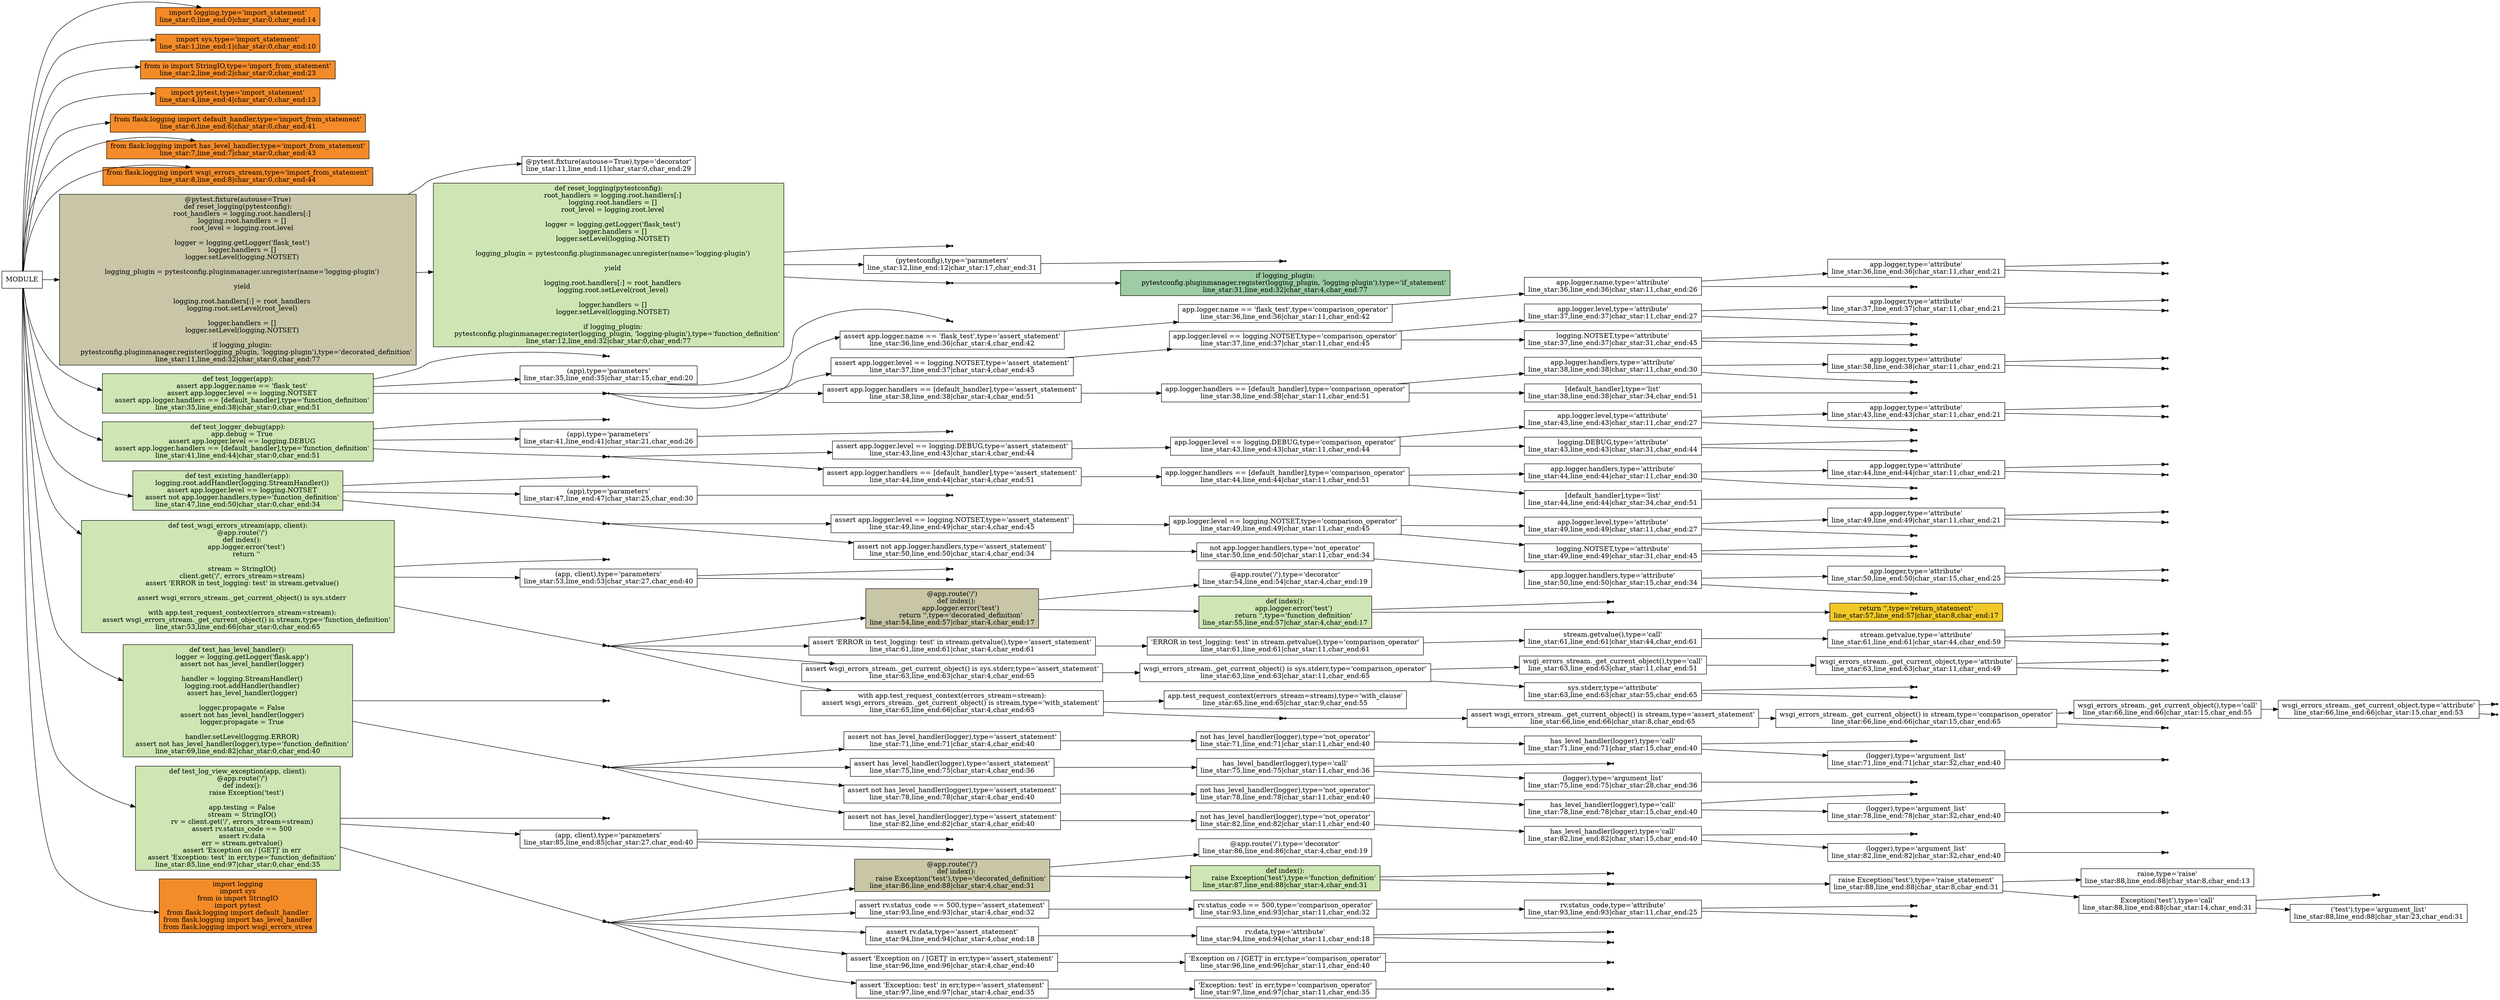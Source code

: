 digraph G{
rankdir="LR";
"MODULE"[shape="box",fillcolor="white",style=filled];
"import logging,type='import_statement'\nline_star:0,line_end:0|char_star:0,char_end:14"[shape="box",fillcolor="#f48b29",style=filled];
"MODULE"->"import logging,type='import_statement'\nline_star:0,line_end:0|char_star:0,char_end:14";
"import sys,type='import_statement'\nline_star:1,line_end:1|char_star:0,char_end:10"[shape="box",fillcolor="#f48b29",style=filled];
"MODULE"->"import sys,type='import_statement'\nline_star:1,line_end:1|char_star:0,char_end:10";
"from io import StringIO,type='import_from_statement'\nline_star:2,line_end:2|char_star:0,char_end:23"[shape="box",fillcolor="#f48b29",style=filled];
"MODULE"->"from io import StringIO,type='import_from_statement'\nline_star:2,line_end:2|char_star:0,char_end:23";
"import pytest,type='import_statement'\nline_star:4,line_end:4|char_star:0,char_end:13"[shape="box",fillcolor="#f48b29",style=filled];
"MODULE"->"import pytest,type='import_statement'\nline_star:4,line_end:4|char_star:0,char_end:13";
"from flask.logging import default_handler,type='import_from_statement'\nline_star:6,line_end:6|char_star:0,char_end:41"[shape="box",fillcolor="#f48b29",style=filled];
"MODULE"->"from flask.logging import default_handler,type='import_from_statement'\nline_star:6,line_end:6|char_star:0,char_end:41";
"from flask.logging import has_level_handler,type='import_from_statement'\nline_star:7,line_end:7|char_star:0,char_end:43"[shape="box",fillcolor="#f48b29",style=filled];
"MODULE"->"from flask.logging import has_level_handler,type='import_from_statement'\nline_star:7,line_end:7|char_star:0,char_end:43";
"from flask.logging import wsgi_errors_stream,type='import_from_statement'\nline_star:8,line_end:8|char_star:0,char_end:44"[shape="box",fillcolor="#f48b29",style=filled];
"MODULE"->"from flask.logging import wsgi_errors_stream,type='import_from_statement'\nline_star:8,line_end:8|char_star:0,char_end:44";
"@pytest.fixture(autouse=True)\ndef reset_logging(pytestconfig):\n    root_handlers = logging.root.handlers[:]\n    logging.root.handlers = []\n    root_level = logging.root.level\n\n    logger = logging.getLogger('flask_test')\n    logger.handlers = []\n    logger.setLevel(logging.NOTSET)\n\n    logging_plugin = pytestconfig.pluginmanager.unregister(name='logging-plugin')\n\n    yield\n\n    logging.root.handlers[:] = root_handlers\n    logging.root.setLevel(root_level)\n\n    logger.handlers = []\n    logger.setLevel(logging.NOTSET)\n\n    if logging_plugin:\n        pytestconfig.pluginmanager.register(logging_plugin, 'logging-plugin'),type='decorated_definition'\nline_star:11,line_end:32|char_star:0,char_end:77"[shape="box",fillcolor="#c8c6a7",style=filled];
"MODULE"->"@pytest.fixture(autouse=True)\ndef reset_logging(pytestconfig):\n    root_handlers = logging.root.handlers[:]\n    logging.root.handlers = []\n    root_level = logging.root.level\n\n    logger = logging.getLogger('flask_test')\n    logger.handlers = []\n    logger.setLevel(logging.NOTSET)\n\n    logging_plugin = pytestconfig.pluginmanager.unregister(name='logging-plugin')\n\n    yield\n\n    logging.root.handlers[:] = root_handlers\n    logging.root.setLevel(root_level)\n\n    logger.handlers = []\n    logger.setLevel(logging.NOTSET)\n\n    if logging_plugin:\n        pytestconfig.pluginmanager.register(logging_plugin, 'logging-plugin'),type='decorated_definition'\nline_star:11,line_end:32|char_star:0,char_end:77";
"@pytest.fixture(autouse=True),type='decorator'\nline_star:11,line_end:11|char_star:0,char_end:29"[shape="box",fillcolor="white",style=filled];
"@pytest.fixture(autouse=True)\ndef reset_logging(pytestconfig):\n    root_handlers = logging.root.handlers[:]\n    logging.root.handlers = []\n    root_level = logging.root.level\n\n    logger = logging.getLogger('flask_test')\n    logger.handlers = []\n    logger.setLevel(logging.NOTSET)\n\n    logging_plugin = pytestconfig.pluginmanager.unregister(name='logging-plugin')\n\n    yield\n\n    logging.root.handlers[:] = root_handlers\n    logging.root.setLevel(root_level)\n\n    logger.handlers = []\n    logger.setLevel(logging.NOTSET)\n\n    if logging_plugin:\n        pytestconfig.pluginmanager.register(logging_plugin, 'logging-plugin'),type='decorated_definition'\nline_star:11,line_end:32|char_star:0,char_end:77"->"@pytest.fixture(autouse=True),type='decorator'\nline_star:11,line_end:11|char_star:0,char_end:29";
"def reset_logging(pytestconfig):\n    root_handlers = logging.root.handlers[:]\n    logging.root.handlers = []\n    root_level = logging.root.level\n\n    logger = logging.getLogger('flask_test')\n    logger.handlers = []\n    logger.setLevel(logging.NOTSET)\n\n    logging_plugin = pytestconfig.pluginmanager.unregister(name='logging-plugin')\n\n    yield\n\n    logging.root.handlers[:] = root_handlers\n    logging.root.setLevel(root_level)\n\n    logger.handlers = []\n    logger.setLevel(logging.NOTSET)\n\n    if logging_plugin:\n        pytestconfig.pluginmanager.register(logging_plugin, 'logging-plugin'),type='function_definition'\nline_star:12,line_end:32|char_star:0,char_end:77"[shape="box",fillcolor="#cee6b4",style=filled];
"@pytest.fixture(autouse=True)\ndef reset_logging(pytestconfig):\n    root_handlers = logging.root.handlers[:]\n    logging.root.handlers = []\n    root_level = logging.root.level\n\n    logger = logging.getLogger('flask_test')\n    logger.handlers = []\n    logger.setLevel(logging.NOTSET)\n\n    logging_plugin = pytestconfig.pluginmanager.unregister(name='logging-plugin')\n\n    yield\n\n    logging.root.handlers[:] = root_handlers\n    logging.root.setLevel(root_level)\n\n    logger.handlers = []\n    logger.setLevel(logging.NOTSET)\n\n    if logging_plugin:\n        pytestconfig.pluginmanager.register(logging_plugin, 'logging-plugin'),type='decorated_definition'\nline_star:11,line_end:32|char_star:0,char_end:77"->"def reset_logging(pytestconfig):\n    root_handlers = logging.root.handlers[:]\n    logging.root.handlers = []\n    root_level = logging.root.level\n\n    logger = logging.getLogger('flask_test')\n    logger.handlers = []\n    logger.setLevel(logging.NOTSET)\n\n    logging_plugin = pytestconfig.pluginmanager.unregister(name='logging-plugin')\n\n    yield\n\n    logging.root.handlers[:] = root_handlers\n    logging.root.setLevel(root_level)\n\n    logger.handlers = []\n    logger.setLevel(logging.NOTSET)\n\n    if logging_plugin:\n        pytestconfig.pluginmanager.register(logging_plugin, 'logging-plugin'),type='function_definition'\nline_star:12,line_end:32|char_star:0,char_end:77";
"reset_logging,type='identifier'\nline_star:12,line_end:12|char_star:4,char_end:17"[shape="point",fillcolor="#121013",style=filled];
"def reset_logging(pytestconfig):\n    root_handlers = logging.root.handlers[:]\n    logging.root.handlers = []\n    root_level = logging.root.level\n\n    logger = logging.getLogger('flask_test')\n    logger.handlers = []\n    logger.setLevel(logging.NOTSET)\n\n    logging_plugin = pytestconfig.pluginmanager.unregister(name='logging-plugin')\n\n    yield\n\n    logging.root.handlers[:] = root_handlers\n    logging.root.setLevel(root_level)\n\n    logger.handlers = []\n    logger.setLevel(logging.NOTSET)\n\n    if logging_plugin:\n        pytestconfig.pluginmanager.register(logging_plugin, 'logging-plugin'),type='function_definition'\nline_star:12,line_end:32|char_star:0,char_end:77"->"reset_logging,type='identifier'\nline_star:12,line_end:12|char_star:4,char_end:17";
"(pytestconfig),type='parameters'\nline_star:12,line_end:12|char_star:17,char_end:31"[shape="box",fillcolor="white",style=filled];
"def reset_logging(pytestconfig):\n    root_handlers = logging.root.handlers[:]\n    logging.root.handlers = []\n    root_level = logging.root.level\n\n    logger = logging.getLogger('flask_test')\n    logger.handlers = []\n    logger.setLevel(logging.NOTSET)\n\n    logging_plugin = pytestconfig.pluginmanager.unregister(name='logging-plugin')\n\n    yield\n\n    logging.root.handlers[:] = root_handlers\n    logging.root.setLevel(root_level)\n\n    logger.handlers = []\n    logger.setLevel(logging.NOTSET)\n\n    if logging_plugin:\n        pytestconfig.pluginmanager.register(logging_plugin, 'logging-plugin'),type='function_definition'\nline_star:12,line_end:32|char_star:0,char_end:77"->"(pytestconfig),type='parameters'\nline_star:12,line_end:12|char_star:17,char_end:31";
"pytestconfig,type='identifier'\nline_star:12,line_end:12|char_star:18,char_end:30"[shape="point",fillcolor="#121013",style=filled];
"(pytestconfig),type='parameters'\nline_star:12,line_end:12|char_star:17,char_end:31"->"pytestconfig,type='identifier'\nline_star:12,line_end:12|char_star:18,char_end:30";
"type='INFORMATION BLOCK'\nline_star:13,line_end:32|char_star:4,char_end:77"[shape="point",fillcolor="#121013",style=filled];
"def reset_logging(pytestconfig):\n    root_handlers = logging.root.handlers[:]\n    logging.root.handlers = []\n    root_level = logging.root.level\n\n    logger = logging.getLogger('flask_test')\n    logger.handlers = []\n    logger.setLevel(logging.NOTSET)\n\n    logging_plugin = pytestconfig.pluginmanager.unregister(name='logging-plugin')\n\n    yield\n\n    logging.root.handlers[:] = root_handlers\n    logging.root.setLevel(root_level)\n\n    logger.handlers = []\n    logger.setLevel(logging.NOTSET)\n\n    if logging_plugin:\n        pytestconfig.pluginmanager.register(logging_plugin, 'logging-plugin'),type='function_definition'\nline_star:12,line_end:32|char_star:0,char_end:77"->"type='INFORMATION BLOCK'\nline_star:13,line_end:32|char_star:4,char_end:77";
"if logging_plugin:\n        pytestconfig.pluginmanager.register(logging_plugin, 'logging-plugin'),type='if_statement'\nline_star:31,line_end:32|char_star:4,char_end:77"[shape="box",fillcolor="#9ecca4",style=filled];
"type='INFORMATION BLOCK'\nline_star:13,line_end:32|char_star:4,char_end:77"->"if logging_plugin:\n        pytestconfig.pluginmanager.register(logging_plugin, 'logging-plugin'),type='if_statement'\nline_star:31,line_end:32|char_star:4,char_end:77";
"def test_logger(app):\n    assert app.logger.name == 'flask_test'\n    assert app.logger.level == logging.NOTSET\n    assert app.logger.handlers == [default_handler],type='function_definition'\nline_star:35,line_end:38|char_star:0,char_end:51"[shape="box",fillcolor="#cee6b4",style=filled];
"MODULE"->"def test_logger(app):\n    assert app.logger.name == 'flask_test'\n    assert app.logger.level == logging.NOTSET\n    assert app.logger.handlers == [default_handler],type='function_definition'\nline_star:35,line_end:38|char_star:0,char_end:51";
"test_logger,type='identifier'\nline_star:35,line_end:35|char_star:4,char_end:15"[shape="point",fillcolor="#121013",style=filled];
"def test_logger(app):\n    assert app.logger.name == 'flask_test'\n    assert app.logger.level == logging.NOTSET\n    assert app.logger.handlers == [default_handler],type='function_definition'\nline_star:35,line_end:38|char_star:0,char_end:51"->"test_logger,type='identifier'\nline_star:35,line_end:35|char_star:4,char_end:15";
"(app),type='parameters'\nline_star:35,line_end:35|char_star:15,char_end:20"[shape="box",fillcolor="white",style=filled];
"def test_logger(app):\n    assert app.logger.name == 'flask_test'\n    assert app.logger.level == logging.NOTSET\n    assert app.logger.handlers == [default_handler],type='function_definition'\nline_star:35,line_end:38|char_star:0,char_end:51"->"(app),type='parameters'\nline_star:35,line_end:35|char_star:15,char_end:20";
"app,type='identifier'\nline_star:35,line_end:35|char_star:16,char_end:19"[shape="point",fillcolor="#121013",style=filled];
"(app),type='parameters'\nline_star:35,line_end:35|char_star:15,char_end:20"->"app,type='identifier'\nline_star:35,line_end:35|char_star:16,char_end:19";
"type='INFORMATION BLOCK'\nline_star:36,line_end:38|char_star:4,char_end:51"[shape="point",fillcolor="#121013",style=filled];
"def test_logger(app):\n    assert app.logger.name == 'flask_test'\n    assert app.logger.level == logging.NOTSET\n    assert app.logger.handlers == [default_handler],type='function_definition'\nline_star:35,line_end:38|char_star:0,char_end:51"->"type='INFORMATION BLOCK'\nline_star:36,line_end:38|char_star:4,char_end:51";
"assert app.logger.name == 'flask_test',type='assert_statement'\nline_star:36,line_end:36|char_star:4,char_end:42"[shape="box",fillcolor="white",style=filled];
"type='INFORMATION BLOCK'\nline_star:36,line_end:38|char_star:4,char_end:51"->"assert app.logger.name == 'flask_test',type='assert_statement'\nline_star:36,line_end:36|char_star:4,char_end:42";
"app.logger.name == 'flask_test',type='comparison_operator'\nline_star:36,line_end:36|char_star:11,char_end:42"[shape="box",fillcolor="white",style=filled];
"assert app.logger.name == 'flask_test',type='assert_statement'\nline_star:36,line_end:36|char_star:4,char_end:42"->"app.logger.name == 'flask_test',type='comparison_operator'\nline_star:36,line_end:36|char_star:11,char_end:42";
"app.logger.name,type='attribute'\nline_star:36,line_end:36|char_star:11,char_end:26"[shape="box",fillcolor="white",style=filled];
"app.logger.name == 'flask_test',type='comparison_operator'\nline_star:36,line_end:36|char_star:11,char_end:42"->"app.logger.name,type='attribute'\nline_star:36,line_end:36|char_star:11,char_end:26";
"app.logger,type='attribute'\nline_star:36,line_end:36|char_star:11,char_end:21"[shape="box",fillcolor="white",style=filled];
"app.logger.name,type='attribute'\nline_star:36,line_end:36|char_star:11,char_end:26"->"app.logger,type='attribute'\nline_star:36,line_end:36|char_star:11,char_end:21";
"app,type='identifier'\nline_star:36,line_end:36|char_star:11,char_end:14"[shape="point",fillcolor="#121013",style=filled];
"app.logger,type='attribute'\nline_star:36,line_end:36|char_star:11,char_end:21"->"app,type='identifier'\nline_star:36,line_end:36|char_star:11,char_end:14";
"logger,type='identifier'\nline_star:36,line_end:36|char_star:15,char_end:21"[shape="point",fillcolor="#121013",style=filled];
"app.logger,type='attribute'\nline_star:36,line_end:36|char_star:11,char_end:21"->"logger,type='identifier'\nline_star:36,line_end:36|char_star:15,char_end:21";
"name,type='identifier'\nline_star:36,line_end:36|char_star:22,char_end:26"[shape="point",fillcolor="#121013",style=filled];
"app.logger.name,type='attribute'\nline_star:36,line_end:36|char_star:11,char_end:26"->"name,type='identifier'\nline_star:36,line_end:36|char_star:22,char_end:26";
"assert app.logger.level == logging.NOTSET,type='assert_statement'\nline_star:37,line_end:37|char_star:4,char_end:45"[shape="box",fillcolor="white",style=filled];
"type='INFORMATION BLOCK'\nline_star:36,line_end:38|char_star:4,char_end:51"->"assert app.logger.level == logging.NOTSET,type='assert_statement'\nline_star:37,line_end:37|char_star:4,char_end:45";
"app.logger.level == logging.NOTSET,type='comparison_operator'\nline_star:37,line_end:37|char_star:11,char_end:45"[shape="box",fillcolor="white",style=filled];
"assert app.logger.level == logging.NOTSET,type='assert_statement'\nline_star:37,line_end:37|char_star:4,char_end:45"->"app.logger.level == logging.NOTSET,type='comparison_operator'\nline_star:37,line_end:37|char_star:11,char_end:45";
"app.logger.level,type='attribute'\nline_star:37,line_end:37|char_star:11,char_end:27"[shape="box",fillcolor="white",style=filled];
"app.logger.level == logging.NOTSET,type='comparison_operator'\nline_star:37,line_end:37|char_star:11,char_end:45"->"app.logger.level,type='attribute'\nline_star:37,line_end:37|char_star:11,char_end:27";
"app.logger,type='attribute'\nline_star:37,line_end:37|char_star:11,char_end:21"[shape="box",fillcolor="white",style=filled];
"app.logger.level,type='attribute'\nline_star:37,line_end:37|char_star:11,char_end:27"->"app.logger,type='attribute'\nline_star:37,line_end:37|char_star:11,char_end:21";
"app,type='identifier'\nline_star:37,line_end:37|char_star:11,char_end:14"[shape="point",fillcolor="#121013",style=filled];
"app.logger,type='attribute'\nline_star:37,line_end:37|char_star:11,char_end:21"->"app,type='identifier'\nline_star:37,line_end:37|char_star:11,char_end:14";
"logger,type='identifier'\nline_star:37,line_end:37|char_star:15,char_end:21"[shape="point",fillcolor="#121013",style=filled];
"app.logger,type='attribute'\nline_star:37,line_end:37|char_star:11,char_end:21"->"logger,type='identifier'\nline_star:37,line_end:37|char_star:15,char_end:21";
"level,type='identifier'\nline_star:37,line_end:37|char_star:22,char_end:27"[shape="point",fillcolor="#121013",style=filled];
"app.logger.level,type='attribute'\nline_star:37,line_end:37|char_star:11,char_end:27"->"level,type='identifier'\nline_star:37,line_end:37|char_star:22,char_end:27";
"logging.NOTSET,type='attribute'\nline_star:37,line_end:37|char_star:31,char_end:45"[shape="box",fillcolor="white",style=filled];
"app.logger.level == logging.NOTSET,type='comparison_operator'\nline_star:37,line_end:37|char_star:11,char_end:45"->"logging.NOTSET,type='attribute'\nline_star:37,line_end:37|char_star:31,char_end:45";
"logging,type='identifier'\nline_star:37,line_end:37|char_star:31,char_end:38"[shape="point",fillcolor="#121013",style=filled];
"logging.NOTSET,type='attribute'\nline_star:37,line_end:37|char_star:31,char_end:45"->"logging,type='identifier'\nline_star:37,line_end:37|char_star:31,char_end:38";
"NOTSET,type='identifier'\nline_star:37,line_end:37|char_star:39,char_end:45"[shape="point",fillcolor="#121013",style=filled];
"logging.NOTSET,type='attribute'\nline_star:37,line_end:37|char_star:31,char_end:45"->"NOTSET,type='identifier'\nline_star:37,line_end:37|char_star:39,char_end:45";
"assert app.logger.handlers == [default_handler],type='assert_statement'\nline_star:38,line_end:38|char_star:4,char_end:51"[shape="box",fillcolor="white",style=filled];
"type='INFORMATION BLOCK'\nline_star:36,line_end:38|char_star:4,char_end:51"->"assert app.logger.handlers == [default_handler],type='assert_statement'\nline_star:38,line_end:38|char_star:4,char_end:51";
"app.logger.handlers == [default_handler],type='comparison_operator'\nline_star:38,line_end:38|char_star:11,char_end:51"[shape="box",fillcolor="white",style=filled];
"assert app.logger.handlers == [default_handler],type='assert_statement'\nline_star:38,line_end:38|char_star:4,char_end:51"->"app.logger.handlers == [default_handler],type='comparison_operator'\nline_star:38,line_end:38|char_star:11,char_end:51";
"app.logger.handlers,type='attribute'\nline_star:38,line_end:38|char_star:11,char_end:30"[shape="box",fillcolor="white",style=filled];
"app.logger.handlers == [default_handler],type='comparison_operator'\nline_star:38,line_end:38|char_star:11,char_end:51"->"app.logger.handlers,type='attribute'\nline_star:38,line_end:38|char_star:11,char_end:30";
"app.logger,type='attribute'\nline_star:38,line_end:38|char_star:11,char_end:21"[shape="box",fillcolor="white",style=filled];
"app.logger.handlers,type='attribute'\nline_star:38,line_end:38|char_star:11,char_end:30"->"app.logger,type='attribute'\nline_star:38,line_end:38|char_star:11,char_end:21";
"app,type='identifier'\nline_star:38,line_end:38|char_star:11,char_end:14"[shape="point",fillcolor="#121013",style=filled];
"app.logger,type='attribute'\nline_star:38,line_end:38|char_star:11,char_end:21"->"app,type='identifier'\nline_star:38,line_end:38|char_star:11,char_end:14";
"logger,type='identifier'\nline_star:38,line_end:38|char_star:15,char_end:21"[shape="point",fillcolor="#121013",style=filled];
"app.logger,type='attribute'\nline_star:38,line_end:38|char_star:11,char_end:21"->"logger,type='identifier'\nline_star:38,line_end:38|char_star:15,char_end:21";
"handlers,type='identifier'\nline_star:38,line_end:38|char_star:22,char_end:30"[shape="point",fillcolor="#121013",style=filled];
"app.logger.handlers,type='attribute'\nline_star:38,line_end:38|char_star:11,char_end:30"->"handlers,type='identifier'\nline_star:38,line_end:38|char_star:22,char_end:30";
"[default_handler],type='list'\nline_star:38,line_end:38|char_star:34,char_end:51"[shape="box",fillcolor="white",style=filled];
"app.logger.handlers == [default_handler],type='comparison_operator'\nline_star:38,line_end:38|char_star:11,char_end:51"->"[default_handler],type='list'\nline_star:38,line_end:38|char_star:34,char_end:51";
"default_handler,type='identifier'\nline_star:38,line_end:38|char_star:35,char_end:50"[shape="point",fillcolor="#121013",style=filled];
"[default_handler],type='list'\nline_star:38,line_end:38|char_star:34,char_end:51"->"default_handler,type='identifier'\nline_star:38,line_end:38|char_star:35,char_end:50";
"def test_logger_debug(app):\n    app.debug = True\n    assert app.logger.level == logging.DEBUG\n    assert app.logger.handlers == [default_handler],type='function_definition'\nline_star:41,line_end:44|char_star:0,char_end:51"[shape="box",fillcolor="#cee6b4",style=filled];
"MODULE"->"def test_logger_debug(app):\n    app.debug = True\n    assert app.logger.level == logging.DEBUG\n    assert app.logger.handlers == [default_handler],type='function_definition'\nline_star:41,line_end:44|char_star:0,char_end:51";
"test_logger_debug,type='identifier'\nline_star:41,line_end:41|char_star:4,char_end:21"[shape="point",fillcolor="#121013",style=filled];
"def test_logger_debug(app):\n    app.debug = True\n    assert app.logger.level == logging.DEBUG\n    assert app.logger.handlers == [default_handler],type='function_definition'\nline_star:41,line_end:44|char_star:0,char_end:51"->"test_logger_debug,type='identifier'\nline_star:41,line_end:41|char_star:4,char_end:21";
"(app),type='parameters'\nline_star:41,line_end:41|char_star:21,char_end:26"[shape="box",fillcolor="white",style=filled];
"def test_logger_debug(app):\n    app.debug = True\n    assert app.logger.level == logging.DEBUG\n    assert app.logger.handlers == [default_handler],type='function_definition'\nline_star:41,line_end:44|char_star:0,char_end:51"->"(app),type='parameters'\nline_star:41,line_end:41|char_star:21,char_end:26";
"app,type='identifier'\nline_star:41,line_end:41|char_star:22,char_end:25"[shape="point",fillcolor="#121013",style=filled];
"(app),type='parameters'\nline_star:41,line_end:41|char_star:21,char_end:26"->"app,type='identifier'\nline_star:41,line_end:41|char_star:22,char_end:25";
"type='INFORMATION BLOCK'\nline_star:42,line_end:44|char_star:4,char_end:51"[shape="point",fillcolor="#121013",style=filled];
"def test_logger_debug(app):\n    app.debug = True\n    assert app.logger.level == logging.DEBUG\n    assert app.logger.handlers == [default_handler],type='function_definition'\nline_star:41,line_end:44|char_star:0,char_end:51"->"type='INFORMATION BLOCK'\nline_star:42,line_end:44|char_star:4,char_end:51";
"assert app.logger.level == logging.DEBUG,type='assert_statement'\nline_star:43,line_end:43|char_star:4,char_end:44"[shape="box",fillcolor="white",style=filled];
"type='INFORMATION BLOCK'\nline_star:42,line_end:44|char_star:4,char_end:51"->"assert app.logger.level == logging.DEBUG,type='assert_statement'\nline_star:43,line_end:43|char_star:4,char_end:44";
"app.logger.level == logging.DEBUG,type='comparison_operator'\nline_star:43,line_end:43|char_star:11,char_end:44"[shape="box",fillcolor="white",style=filled];
"assert app.logger.level == logging.DEBUG,type='assert_statement'\nline_star:43,line_end:43|char_star:4,char_end:44"->"app.logger.level == logging.DEBUG,type='comparison_operator'\nline_star:43,line_end:43|char_star:11,char_end:44";
"app.logger.level,type='attribute'\nline_star:43,line_end:43|char_star:11,char_end:27"[shape="box",fillcolor="white",style=filled];
"app.logger.level == logging.DEBUG,type='comparison_operator'\nline_star:43,line_end:43|char_star:11,char_end:44"->"app.logger.level,type='attribute'\nline_star:43,line_end:43|char_star:11,char_end:27";
"app.logger,type='attribute'\nline_star:43,line_end:43|char_star:11,char_end:21"[shape="box",fillcolor="white",style=filled];
"app.logger.level,type='attribute'\nline_star:43,line_end:43|char_star:11,char_end:27"->"app.logger,type='attribute'\nline_star:43,line_end:43|char_star:11,char_end:21";
"app,type='identifier'\nline_star:43,line_end:43|char_star:11,char_end:14"[shape="point",fillcolor="#121013",style=filled];
"app.logger,type='attribute'\nline_star:43,line_end:43|char_star:11,char_end:21"->"app,type='identifier'\nline_star:43,line_end:43|char_star:11,char_end:14";
"logger,type='identifier'\nline_star:43,line_end:43|char_star:15,char_end:21"[shape="point",fillcolor="#121013",style=filled];
"app.logger,type='attribute'\nline_star:43,line_end:43|char_star:11,char_end:21"->"logger,type='identifier'\nline_star:43,line_end:43|char_star:15,char_end:21";
"level,type='identifier'\nline_star:43,line_end:43|char_star:22,char_end:27"[shape="point",fillcolor="#121013",style=filled];
"app.logger.level,type='attribute'\nline_star:43,line_end:43|char_star:11,char_end:27"->"level,type='identifier'\nline_star:43,line_end:43|char_star:22,char_end:27";
"logging.DEBUG,type='attribute'\nline_star:43,line_end:43|char_star:31,char_end:44"[shape="box",fillcolor="white",style=filled];
"app.logger.level == logging.DEBUG,type='comparison_operator'\nline_star:43,line_end:43|char_star:11,char_end:44"->"logging.DEBUG,type='attribute'\nline_star:43,line_end:43|char_star:31,char_end:44";
"logging,type='identifier'\nline_star:43,line_end:43|char_star:31,char_end:38"[shape="point",fillcolor="#121013",style=filled];
"logging.DEBUG,type='attribute'\nline_star:43,line_end:43|char_star:31,char_end:44"->"logging,type='identifier'\nline_star:43,line_end:43|char_star:31,char_end:38";
"DEBUG,type='identifier'\nline_star:43,line_end:43|char_star:39,char_end:44"[shape="point",fillcolor="#121013",style=filled];
"logging.DEBUG,type='attribute'\nline_star:43,line_end:43|char_star:31,char_end:44"->"DEBUG,type='identifier'\nline_star:43,line_end:43|char_star:39,char_end:44";
"assert app.logger.handlers == [default_handler],type='assert_statement'\nline_star:44,line_end:44|char_star:4,char_end:51"[shape="box",fillcolor="white",style=filled];
"type='INFORMATION BLOCK'\nline_star:42,line_end:44|char_star:4,char_end:51"->"assert app.logger.handlers == [default_handler],type='assert_statement'\nline_star:44,line_end:44|char_star:4,char_end:51";
"app.logger.handlers == [default_handler],type='comparison_operator'\nline_star:44,line_end:44|char_star:11,char_end:51"[shape="box",fillcolor="white",style=filled];
"assert app.logger.handlers == [default_handler],type='assert_statement'\nline_star:44,line_end:44|char_star:4,char_end:51"->"app.logger.handlers == [default_handler],type='comparison_operator'\nline_star:44,line_end:44|char_star:11,char_end:51";
"app.logger.handlers,type='attribute'\nline_star:44,line_end:44|char_star:11,char_end:30"[shape="box",fillcolor="white",style=filled];
"app.logger.handlers == [default_handler],type='comparison_operator'\nline_star:44,line_end:44|char_star:11,char_end:51"->"app.logger.handlers,type='attribute'\nline_star:44,line_end:44|char_star:11,char_end:30";
"app.logger,type='attribute'\nline_star:44,line_end:44|char_star:11,char_end:21"[shape="box",fillcolor="white",style=filled];
"app.logger.handlers,type='attribute'\nline_star:44,line_end:44|char_star:11,char_end:30"->"app.logger,type='attribute'\nline_star:44,line_end:44|char_star:11,char_end:21";
"app,type='identifier'\nline_star:44,line_end:44|char_star:11,char_end:14"[shape="point",fillcolor="#121013",style=filled];
"app.logger,type='attribute'\nline_star:44,line_end:44|char_star:11,char_end:21"->"app,type='identifier'\nline_star:44,line_end:44|char_star:11,char_end:14";
"logger,type='identifier'\nline_star:44,line_end:44|char_star:15,char_end:21"[shape="point",fillcolor="#121013",style=filled];
"app.logger,type='attribute'\nline_star:44,line_end:44|char_star:11,char_end:21"->"logger,type='identifier'\nline_star:44,line_end:44|char_star:15,char_end:21";
"handlers,type='identifier'\nline_star:44,line_end:44|char_star:22,char_end:30"[shape="point",fillcolor="#121013",style=filled];
"app.logger.handlers,type='attribute'\nline_star:44,line_end:44|char_star:11,char_end:30"->"handlers,type='identifier'\nline_star:44,line_end:44|char_star:22,char_end:30";
"[default_handler],type='list'\nline_star:44,line_end:44|char_star:34,char_end:51"[shape="box",fillcolor="white",style=filled];
"app.logger.handlers == [default_handler],type='comparison_operator'\nline_star:44,line_end:44|char_star:11,char_end:51"->"[default_handler],type='list'\nline_star:44,line_end:44|char_star:34,char_end:51";
"default_handler,type='identifier'\nline_star:44,line_end:44|char_star:35,char_end:50"[shape="point",fillcolor="#121013",style=filled];
"[default_handler],type='list'\nline_star:44,line_end:44|char_star:34,char_end:51"->"default_handler,type='identifier'\nline_star:44,line_end:44|char_star:35,char_end:50";
"def test_existing_handler(app):\n    logging.root.addHandler(logging.StreamHandler())\n    assert app.logger.level == logging.NOTSET\n    assert not app.logger.handlers,type='function_definition'\nline_star:47,line_end:50|char_star:0,char_end:34"[shape="box",fillcolor="#cee6b4",style=filled];
"MODULE"->"def test_existing_handler(app):\n    logging.root.addHandler(logging.StreamHandler())\n    assert app.logger.level == logging.NOTSET\n    assert not app.logger.handlers,type='function_definition'\nline_star:47,line_end:50|char_star:0,char_end:34";
"test_existing_handler,type='identifier'\nline_star:47,line_end:47|char_star:4,char_end:25"[shape="point",fillcolor="#121013",style=filled];
"def test_existing_handler(app):\n    logging.root.addHandler(logging.StreamHandler())\n    assert app.logger.level == logging.NOTSET\n    assert not app.logger.handlers,type='function_definition'\nline_star:47,line_end:50|char_star:0,char_end:34"->"test_existing_handler,type='identifier'\nline_star:47,line_end:47|char_star:4,char_end:25";
"(app),type='parameters'\nline_star:47,line_end:47|char_star:25,char_end:30"[shape="box",fillcolor="white",style=filled];
"def test_existing_handler(app):\n    logging.root.addHandler(logging.StreamHandler())\n    assert app.logger.level == logging.NOTSET\n    assert not app.logger.handlers,type='function_definition'\nline_star:47,line_end:50|char_star:0,char_end:34"->"(app),type='parameters'\nline_star:47,line_end:47|char_star:25,char_end:30";
"app,type='identifier'\nline_star:47,line_end:47|char_star:26,char_end:29"[shape="point",fillcolor="#121013",style=filled];
"(app),type='parameters'\nline_star:47,line_end:47|char_star:25,char_end:30"->"app,type='identifier'\nline_star:47,line_end:47|char_star:26,char_end:29";
"type='INFORMATION BLOCK'\nline_star:48,line_end:50|char_star:4,char_end:34"[shape="point",fillcolor="#121013",style=filled];
"def test_existing_handler(app):\n    logging.root.addHandler(logging.StreamHandler())\n    assert app.logger.level == logging.NOTSET\n    assert not app.logger.handlers,type='function_definition'\nline_star:47,line_end:50|char_star:0,char_end:34"->"type='INFORMATION BLOCK'\nline_star:48,line_end:50|char_star:4,char_end:34";
"assert app.logger.level == logging.NOTSET,type='assert_statement'\nline_star:49,line_end:49|char_star:4,char_end:45"[shape="box",fillcolor="white",style=filled];
"type='INFORMATION BLOCK'\nline_star:48,line_end:50|char_star:4,char_end:34"->"assert app.logger.level == logging.NOTSET,type='assert_statement'\nline_star:49,line_end:49|char_star:4,char_end:45";
"app.logger.level == logging.NOTSET,type='comparison_operator'\nline_star:49,line_end:49|char_star:11,char_end:45"[shape="box",fillcolor="white",style=filled];
"assert app.logger.level == logging.NOTSET,type='assert_statement'\nline_star:49,line_end:49|char_star:4,char_end:45"->"app.logger.level == logging.NOTSET,type='comparison_operator'\nline_star:49,line_end:49|char_star:11,char_end:45";
"app.logger.level,type='attribute'\nline_star:49,line_end:49|char_star:11,char_end:27"[shape="box",fillcolor="white",style=filled];
"app.logger.level == logging.NOTSET,type='comparison_operator'\nline_star:49,line_end:49|char_star:11,char_end:45"->"app.logger.level,type='attribute'\nline_star:49,line_end:49|char_star:11,char_end:27";
"app.logger,type='attribute'\nline_star:49,line_end:49|char_star:11,char_end:21"[shape="box",fillcolor="white",style=filled];
"app.logger.level,type='attribute'\nline_star:49,line_end:49|char_star:11,char_end:27"->"app.logger,type='attribute'\nline_star:49,line_end:49|char_star:11,char_end:21";
"app,type='identifier'\nline_star:49,line_end:49|char_star:11,char_end:14"[shape="point",fillcolor="#121013",style=filled];
"app.logger,type='attribute'\nline_star:49,line_end:49|char_star:11,char_end:21"->"app,type='identifier'\nline_star:49,line_end:49|char_star:11,char_end:14";
"logger,type='identifier'\nline_star:49,line_end:49|char_star:15,char_end:21"[shape="point",fillcolor="#121013",style=filled];
"app.logger,type='attribute'\nline_star:49,line_end:49|char_star:11,char_end:21"->"logger,type='identifier'\nline_star:49,line_end:49|char_star:15,char_end:21";
"level,type='identifier'\nline_star:49,line_end:49|char_star:22,char_end:27"[shape="point",fillcolor="#121013",style=filled];
"app.logger.level,type='attribute'\nline_star:49,line_end:49|char_star:11,char_end:27"->"level,type='identifier'\nline_star:49,line_end:49|char_star:22,char_end:27";
"logging.NOTSET,type='attribute'\nline_star:49,line_end:49|char_star:31,char_end:45"[shape="box",fillcolor="white",style=filled];
"app.logger.level == logging.NOTSET,type='comparison_operator'\nline_star:49,line_end:49|char_star:11,char_end:45"->"logging.NOTSET,type='attribute'\nline_star:49,line_end:49|char_star:31,char_end:45";
"logging,type='identifier'\nline_star:49,line_end:49|char_star:31,char_end:38"[shape="point",fillcolor="#121013",style=filled];
"logging.NOTSET,type='attribute'\nline_star:49,line_end:49|char_star:31,char_end:45"->"logging,type='identifier'\nline_star:49,line_end:49|char_star:31,char_end:38";
"NOTSET,type='identifier'\nline_star:49,line_end:49|char_star:39,char_end:45"[shape="point",fillcolor="#121013",style=filled];
"logging.NOTSET,type='attribute'\nline_star:49,line_end:49|char_star:31,char_end:45"->"NOTSET,type='identifier'\nline_star:49,line_end:49|char_star:39,char_end:45";
"assert not app.logger.handlers,type='assert_statement'\nline_star:50,line_end:50|char_star:4,char_end:34"[shape="box",fillcolor="white",style=filled];
"type='INFORMATION BLOCK'\nline_star:48,line_end:50|char_star:4,char_end:34"->"assert not app.logger.handlers,type='assert_statement'\nline_star:50,line_end:50|char_star:4,char_end:34";
"not app.logger.handlers,type='not_operator'\nline_star:50,line_end:50|char_star:11,char_end:34"[shape="box",fillcolor="white",style=filled];
"assert not app.logger.handlers,type='assert_statement'\nline_star:50,line_end:50|char_star:4,char_end:34"->"not app.logger.handlers,type='not_operator'\nline_star:50,line_end:50|char_star:11,char_end:34";
"app.logger.handlers,type='attribute'\nline_star:50,line_end:50|char_star:15,char_end:34"[shape="box",fillcolor="white",style=filled];
"not app.logger.handlers,type='not_operator'\nline_star:50,line_end:50|char_star:11,char_end:34"->"app.logger.handlers,type='attribute'\nline_star:50,line_end:50|char_star:15,char_end:34";
"app.logger,type='attribute'\nline_star:50,line_end:50|char_star:15,char_end:25"[shape="box",fillcolor="white",style=filled];
"app.logger.handlers,type='attribute'\nline_star:50,line_end:50|char_star:15,char_end:34"->"app.logger,type='attribute'\nline_star:50,line_end:50|char_star:15,char_end:25";
"app,type='identifier'\nline_star:50,line_end:50|char_star:15,char_end:18"[shape="point",fillcolor="#121013",style=filled];
"app.logger,type='attribute'\nline_star:50,line_end:50|char_star:15,char_end:25"->"app,type='identifier'\nline_star:50,line_end:50|char_star:15,char_end:18";
"logger,type='identifier'\nline_star:50,line_end:50|char_star:19,char_end:25"[shape="point",fillcolor="#121013",style=filled];
"app.logger,type='attribute'\nline_star:50,line_end:50|char_star:15,char_end:25"->"logger,type='identifier'\nline_star:50,line_end:50|char_star:19,char_end:25";
"handlers,type='identifier'\nline_star:50,line_end:50|char_star:26,char_end:34"[shape="point",fillcolor="#121013",style=filled];
"app.logger.handlers,type='attribute'\nline_star:50,line_end:50|char_star:15,char_end:34"->"handlers,type='identifier'\nline_star:50,line_end:50|char_star:26,char_end:34";
"def test_wsgi_errors_stream(app, client):\n    @app.route('/')\n    def index():\n        app.logger.error('test')\n        return ''\n\n    stream = StringIO()\n    client.get('/', errors_stream=stream)\n    assert 'ERROR in test_logging: test' in stream.getvalue()\n\n    assert wsgi_errors_stream._get_current_object() is sys.stderr\n\n    with app.test_request_context(errors_stream=stream):\n        assert wsgi_errors_stream._get_current_object() is stream,type='function_definition'\nline_star:53,line_end:66|char_star:0,char_end:65"[shape="box",fillcolor="#cee6b4",style=filled];
"MODULE"->"def test_wsgi_errors_stream(app, client):\n    @app.route('/')\n    def index():\n        app.logger.error('test')\n        return ''\n\n    stream = StringIO()\n    client.get('/', errors_stream=stream)\n    assert 'ERROR in test_logging: test' in stream.getvalue()\n\n    assert wsgi_errors_stream._get_current_object() is sys.stderr\n\n    with app.test_request_context(errors_stream=stream):\n        assert wsgi_errors_stream._get_current_object() is stream,type='function_definition'\nline_star:53,line_end:66|char_star:0,char_end:65";
"test_wsgi_errors_stream,type='identifier'\nline_star:53,line_end:53|char_star:4,char_end:27"[shape="point",fillcolor="#121013",style=filled];
"def test_wsgi_errors_stream(app, client):\n    @app.route('/')\n    def index():\n        app.logger.error('test')\n        return ''\n\n    stream = StringIO()\n    client.get('/', errors_stream=stream)\n    assert 'ERROR in test_logging: test' in stream.getvalue()\n\n    assert wsgi_errors_stream._get_current_object() is sys.stderr\n\n    with app.test_request_context(errors_stream=stream):\n        assert wsgi_errors_stream._get_current_object() is stream,type='function_definition'\nline_star:53,line_end:66|char_star:0,char_end:65"->"test_wsgi_errors_stream,type='identifier'\nline_star:53,line_end:53|char_star:4,char_end:27";
"(app, client),type='parameters'\nline_star:53,line_end:53|char_star:27,char_end:40"[shape="box",fillcolor="white",style=filled];
"def test_wsgi_errors_stream(app, client):\n    @app.route('/')\n    def index():\n        app.logger.error('test')\n        return ''\n\n    stream = StringIO()\n    client.get('/', errors_stream=stream)\n    assert 'ERROR in test_logging: test' in stream.getvalue()\n\n    assert wsgi_errors_stream._get_current_object() is sys.stderr\n\n    with app.test_request_context(errors_stream=stream):\n        assert wsgi_errors_stream._get_current_object() is stream,type='function_definition'\nline_star:53,line_end:66|char_star:0,char_end:65"->"(app, client),type='parameters'\nline_star:53,line_end:53|char_star:27,char_end:40";
"app,type='identifier'\nline_star:53,line_end:53|char_star:28,char_end:31"[shape="point",fillcolor="#121013",style=filled];
"(app, client),type='parameters'\nline_star:53,line_end:53|char_star:27,char_end:40"->"app,type='identifier'\nline_star:53,line_end:53|char_star:28,char_end:31";
"client,type='identifier'\nline_star:53,line_end:53|char_star:33,char_end:39"[shape="point",fillcolor="#121013",style=filled];
"(app, client),type='parameters'\nline_star:53,line_end:53|char_star:27,char_end:40"->"client,type='identifier'\nline_star:53,line_end:53|char_star:33,char_end:39";
"type='INFORMATION BLOCK'\nline_star:54,line_end:66|char_star:4,char_end:65"[shape="point",fillcolor="#121013",style=filled];
"def test_wsgi_errors_stream(app, client):\n    @app.route('/')\n    def index():\n        app.logger.error('test')\n        return ''\n\n    stream = StringIO()\n    client.get('/', errors_stream=stream)\n    assert 'ERROR in test_logging: test' in stream.getvalue()\n\n    assert wsgi_errors_stream._get_current_object() is sys.stderr\n\n    with app.test_request_context(errors_stream=stream):\n        assert wsgi_errors_stream._get_current_object() is stream,type='function_definition'\nline_star:53,line_end:66|char_star:0,char_end:65"->"type='INFORMATION BLOCK'\nline_star:54,line_end:66|char_star:4,char_end:65";
"@app.route('/')\n    def index():\n        app.logger.error('test')\n        return '',type='decorated_definition'\nline_star:54,line_end:57|char_star:4,char_end:17"[shape="box",fillcolor="#c8c6a7",style=filled];
"type='INFORMATION BLOCK'\nline_star:54,line_end:66|char_star:4,char_end:65"->"@app.route('/')\n    def index():\n        app.logger.error('test')\n        return '',type='decorated_definition'\nline_star:54,line_end:57|char_star:4,char_end:17";
"@app.route('/'),type='decorator'\nline_star:54,line_end:54|char_star:4,char_end:19"[shape="box",fillcolor="white",style=filled];
"@app.route('/')\n    def index():\n        app.logger.error('test')\n        return '',type='decorated_definition'\nline_star:54,line_end:57|char_star:4,char_end:17"->"@app.route('/'),type='decorator'\nline_star:54,line_end:54|char_star:4,char_end:19";
"def index():\n        app.logger.error('test')\n        return '',type='function_definition'\nline_star:55,line_end:57|char_star:4,char_end:17"[shape="box",fillcolor="#cee6b4",style=filled];
"@app.route('/')\n    def index():\n        app.logger.error('test')\n        return '',type='decorated_definition'\nline_star:54,line_end:57|char_star:4,char_end:17"->"def index():\n        app.logger.error('test')\n        return '',type='function_definition'\nline_star:55,line_end:57|char_star:4,char_end:17";
"index,type='identifier'\nline_star:55,line_end:55|char_star:8,char_end:13"[shape="point",fillcolor="#121013",style=filled];
"def index():\n        app.logger.error('test')\n        return '',type='function_definition'\nline_star:55,line_end:57|char_star:4,char_end:17"->"index,type='identifier'\nline_star:55,line_end:55|char_star:8,char_end:13";
"type='INFORMATION BLOCK'\nline_star:56,line_end:57|char_star:8,char_end:17"[shape="point",fillcolor="#121013",style=filled];
"def index():\n        app.logger.error('test')\n        return '',type='function_definition'\nline_star:55,line_end:57|char_star:4,char_end:17"->"type='INFORMATION BLOCK'\nline_star:56,line_end:57|char_star:8,char_end:17";
"return '',type='return_statement'\nline_star:57,line_end:57|char_star:8,char_end:17"[shape="box",fillcolor="#f0c929",style=filled];
"type='INFORMATION BLOCK'\nline_star:56,line_end:57|char_star:8,char_end:17"->"return '',type='return_statement'\nline_star:57,line_end:57|char_star:8,char_end:17";
"assert 'ERROR in test_logging: test' in stream.getvalue(),type='assert_statement'\nline_star:61,line_end:61|char_star:4,char_end:61"[shape="box",fillcolor="white",style=filled];
"type='INFORMATION BLOCK'\nline_star:54,line_end:66|char_star:4,char_end:65"->"assert 'ERROR in test_logging: test' in stream.getvalue(),type='assert_statement'\nline_star:61,line_end:61|char_star:4,char_end:61";
"'ERROR in test_logging: test' in stream.getvalue(),type='comparison_operator'\nline_star:61,line_end:61|char_star:11,char_end:61"[shape="box",fillcolor="white",style=filled];
"assert 'ERROR in test_logging: test' in stream.getvalue(),type='assert_statement'\nline_star:61,line_end:61|char_star:4,char_end:61"->"'ERROR in test_logging: test' in stream.getvalue(),type='comparison_operator'\nline_star:61,line_end:61|char_star:11,char_end:61";
"stream.getvalue(),type='call'\nline_star:61,line_end:61|char_star:44,char_end:61"[shape="box",fillcolor="white",style=filled];
"'ERROR in test_logging: test' in stream.getvalue(),type='comparison_operator'\nline_star:61,line_end:61|char_star:11,char_end:61"->"stream.getvalue(),type='call'\nline_star:61,line_end:61|char_star:44,char_end:61";
"stream.getvalue,type='attribute'\nline_star:61,line_end:61|char_star:44,char_end:59"[shape="box",fillcolor="white",style=filled];
"stream.getvalue(),type='call'\nline_star:61,line_end:61|char_star:44,char_end:61"->"stream.getvalue,type='attribute'\nline_star:61,line_end:61|char_star:44,char_end:59";
"stream,type='identifier'\nline_star:61,line_end:61|char_star:44,char_end:50"[shape="point",fillcolor="#121013",style=filled];
"stream.getvalue,type='attribute'\nline_star:61,line_end:61|char_star:44,char_end:59"->"stream,type='identifier'\nline_star:61,line_end:61|char_star:44,char_end:50";
"getvalue,type='identifier'\nline_star:61,line_end:61|char_star:51,char_end:59"[shape="point",fillcolor="#121013",style=filled];
"stream.getvalue,type='attribute'\nline_star:61,line_end:61|char_star:44,char_end:59"->"getvalue,type='identifier'\nline_star:61,line_end:61|char_star:51,char_end:59";
"assert wsgi_errors_stream._get_current_object() is sys.stderr,type='assert_statement'\nline_star:63,line_end:63|char_star:4,char_end:65"[shape="box",fillcolor="white",style=filled];
"type='INFORMATION BLOCK'\nline_star:54,line_end:66|char_star:4,char_end:65"->"assert wsgi_errors_stream._get_current_object() is sys.stderr,type='assert_statement'\nline_star:63,line_end:63|char_star:4,char_end:65";
"wsgi_errors_stream._get_current_object() is sys.stderr,type='comparison_operator'\nline_star:63,line_end:63|char_star:11,char_end:65"[shape="box",fillcolor="white",style=filled];
"assert wsgi_errors_stream._get_current_object() is sys.stderr,type='assert_statement'\nline_star:63,line_end:63|char_star:4,char_end:65"->"wsgi_errors_stream._get_current_object() is sys.stderr,type='comparison_operator'\nline_star:63,line_end:63|char_star:11,char_end:65";
"wsgi_errors_stream._get_current_object(),type='call'\nline_star:63,line_end:63|char_star:11,char_end:51"[shape="box",fillcolor="white",style=filled];
"wsgi_errors_stream._get_current_object() is sys.stderr,type='comparison_operator'\nline_star:63,line_end:63|char_star:11,char_end:65"->"wsgi_errors_stream._get_current_object(),type='call'\nline_star:63,line_end:63|char_star:11,char_end:51";
"wsgi_errors_stream._get_current_object,type='attribute'\nline_star:63,line_end:63|char_star:11,char_end:49"[shape="box",fillcolor="white",style=filled];
"wsgi_errors_stream._get_current_object(),type='call'\nline_star:63,line_end:63|char_star:11,char_end:51"->"wsgi_errors_stream._get_current_object,type='attribute'\nline_star:63,line_end:63|char_star:11,char_end:49";
"wsgi_errors_stream,type='identifier'\nline_star:63,line_end:63|char_star:11,char_end:29"[shape="point",fillcolor="#121013",style=filled];
"wsgi_errors_stream._get_current_object,type='attribute'\nline_star:63,line_end:63|char_star:11,char_end:49"->"wsgi_errors_stream,type='identifier'\nline_star:63,line_end:63|char_star:11,char_end:29";
"_get_current_object,type='identifier'\nline_star:63,line_end:63|char_star:30,char_end:49"[shape="point",fillcolor="#121013",style=filled];
"wsgi_errors_stream._get_current_object,type='attribute'\nline_star:63,line_end:63|char_star:11,char_end:49"->"_get_current_object,type='identifier'\nline_star:63,line_end:63|char_star:30,char_end:49";
"sys.stderr,type='attribute'\nline_star:63,line_end:63|char_star:55,char_end:65"[shape="box",fillcolor="white",style=filled];
"wsgi_errors_stream._get_current_object() is sys.stderr,type='comparison_operator'\nline_star:63,line_end:63|char_star:11,char_end:65"->"sys.stderr,type='attribute'\nline_star:63,line_end:63|char_star:55,char_end:65";
"sys,type='identifier'\nline_star:63,line_end:63|char_star:55,char_end:58"[shape="point",fillcolor="#121013",style=filled];
"sys.stderr,type='attribute'\nline_star:63,line_end:63|char_star:55,char_end:65"->"sys,type='identifier'\nline_star:63,line_end:63|char_star:55,char_end:58";
"stderr,type='identifier'\nline_star:63,line_end:63|char_star:59,char_end:65"[shape="point",fillcolor="#121013",style=filled];
"sys.stderr,type='attribute'\nline_star:63,line_end:63|char_star:55,char_end:65"->"stderr,type='identifier'\nline_star:63,line_end:63|char_star:59,char_end:65";
"with app.test_request_context(errors_stream=stream):\n        assert wsgi_errors_stream._get_current_object() is stream,type='with_statement'\nline_star:65,line_end:66|char_star:4,char_end:65"[shape="box",fillcolor="white",style=filled];
"type='INFORMATION BLOCK'\nline_star:54,line_end:66|char_star:4,char_end:65"->"with app.test_request_context(errors_stream=stream):\n        assert wsgi_errors_stream._get_current_object() is stream,type='with_statement'\nline_star:65,line_end:66|char_star:4,char_end:65";
"app.test_request_context(errors_stream=stream),type='with_clause'\nline_star:65,line_end:65|char_star:9,char_end:55"[shape="box",fillcolor="white",style=filled];
"with app.test_request_context(errors_stream=stream):\n        assert wsgi_errors_stream._get_current_object() is stream,type='with_statement'\nline_star:65,line_end:66|char_star:4,char_end:65"->"app.test_request_context(errors_stream=stream),type='with_clause'\nline_star:65,line_end:65|char_star:9,char_end:55";
"type='INFORMATION BLOCK'\nline_star:66,line_end:66|char_star:8,char_end:65"[shape="point",fillcolor="#121013",style=filled];
"with app.test_request_context(errors_stream=stream):\n        assert wsgi_errors_stream._get_current_object() is stream,type='with_statement'\nline_star:65,line_end:66|char_star:4,char_end:65"->"type='INFORMATION BLOCK'\nline_star:66,line_end:66|char_star:8,char_end:65";
"assert wsgi_errors_stream._get_current_object() is stream,type='assert_statement'\nline_star:66,line_end:66|char_star:8,char_end:65"[shape="box",fillcolor="white",style=filled];
"type='INFORMATION BLOCK'\nline_star:66,line_end:66|char_star:8,char_end:65"->"assert wsgi_errors_stream._get_current_object() is stream,type='assert_statement'\nline_star:66,line_end:66|char_star:8,char_end:65";
"wsgi_errors_stream._get_current_object() is stream,type='comparison_operator'\nline_star:66,line_end:66|char_star:15,char_end:65"[shape="box",fillcolor="white",style=filled];
"assert wsgi_errors_stream._get_current_object() is stream,type='assert_statement'\nline_star:66,line_end:66|char_star:8,char_end:65"->"wsgi_errors_stream._get_current_object() is stream,type='comparison_operator'\nline_star:66,line_end:66|char_star:15,char_end:65";
"wsgi_errors_stream._get_current_object(),type='call'\nline_star:66,line_end:66|char_star:15,char_end:55"[shape="box",fillcolor="white",style=filled];
"wsgi_errors_stream._get_current_object() is stream,type='comparison_operator'\nline_star:66,line_end:66|char_star:15,char_end:65"->"wsgi_errors_stream._get_current_object(),type='call'\nline_star:66,line_end:66|char_star:15,char_end:55";
"wsgi_errors_stream._get_current_object,type='attribute'\nline_star:66,line_end:66|char_star:15,char_end:53"[shape="box",fillcolor="white",style=filled];
"wsgi_errors_stream._get_current_object(),type='call'\nline_star:66,line_end:66|char_star:15,char_end:55"->"wsgi_errors_stream._get_current_object,type='attribute'\nline_star:66,line_end:66|char_star:15,char_end:53";
"wsgi_errors_stream,type='identifier'\nline_star:66,line_end:66|char_star:15,char_end:33"[shape="point",fillcolor="#121013",style=filled];
"wsgi_errors_stream._get_current_object,type='attribute'\nline_star:66,line_end:66|char_star:15,char_end:53"->"wsgi_errors_stream,type='identifier'\nline_star:66,line_end:66|char_star:15,char_end:33";
"_get_current_object,type='identifier'\nline_star:66,line_end:66|char_star:34,char_end:53"[shape="point",fillcolor="#121013",style=filled];
"wsgi_errors_stream._get_current_object,type='attribute'\nline_star:66,line_end:66|char_star:15,char_end:53"->"_get_current_object,type='identifier'\nline_star:66,line_end:66|char_star:34,char_end:53";
"stream,type='identifier'\nline_star:66,line_end:66|char_star:59,char_end:65"[shape="point",fillcolor="#121013",style=filled];
"wsgi_errors_stream._get_current_object() is stream,type='comparison_operator'\nline_star:66,line_end:66|char_star:15,char_end:65"->"stream,type='identifier'\nline_star:66,line_end:66|char_star:59,char_end:65";
"def test_has_level_handler():\n    logger = logging.getLogger('flask.app')\n    assert not has_level_handler(logger)\n\n    handler = logging.StreamHandler()\n    logging.root.addHandler(handler)\n    assert has_level_handler(logger)\n\n    logger.propagate = False\n    assert not has_level_handler(logger)\n    logger.propagate = True\n\n    handler.setLevel(logging.ERROR)\n    assert not has_level_handler(logger),type='function_definition'\nline_star:69,line_end:82|char_star:0,char_end:40"[shape="box",fillcolor="#cee6b4",style=filled];
"MODULE"->"def test_has_level_handler():\n    logger = logging.getLogger('flask.app')\n    assert not has_level_handler(logger)\n\n    handler = logging.StreamHandler()\n    logging.root.addHandler(handler)\n    assert has_level_handler(logger)\n\n    logger.propagate = False\n    assert not has_level_handler(logger)\n    logger.propagate = True\n\n    handler.setLevel(logging.ERROR)\n    assert not has_level_handler(logger),type='function_definition'\nline_star:69,line_end:82|char_star:0,char_end:40";
"test_has_level_handler,type='identifier'\nline_star:69,line_end:69|char_star:4,char_end:26"[shape="point",fillcolor="#121013",style=filled];
"def test_has_level_handler():\n    logger = logging.getLogger('flask.app')\n    assert not has_level_handler(logger)\n\n    handler = logging.StreamHandler()\n    logging.root.addHandler(handler)\n    assert has_level_handler(logger)\n\n    logger.propagate = False\n    assert not has_level_handler(logger)\n    logger.propagate = True\n\n    handler.setLevel(logging.ERROR)\n    assert not has_level_handler(logger),type='function_definition'\nline_star:69,line_end:82|char_star:0,char_end:40"->"test_has_level_handler,type='identifier'\nline_star:69,line_end:69|char_star:4,char_end:26";
"type='INFORMATION BLOCK'\nline_star:70,line_end:82|char_star:4,char_end:40"[shape="point",fillcolor="#121013",style=filled];
"def test_has_level_handler():\n    logger = logging.getLogger('flask.app')\n    assert not has_level_handler(logger)\n\n    handler = logging.StreamHandler()\n    logging.root.addHandler(handler)\n    assert has_level_handler(logger)\n\n    logger.propagate = False\n    assert not has_level_handler(logger)\n    logger.propagate = True\n\n    handler.setLevel(logging.ERROR)\n    assert not has_level_handler(logger),type='function_definition'\nline_star:69,line_end:82|char_star:0,char_end:40"->"type='INFORMATION BLOCK'\nline_star:70,line_end:82|char_star:4,char_end:40";
"assert not has_level_handler(logger),type='assert_statement'\nline_star:71,line_end:71|char_star:4,char_end:40"[shape="box",fillcolor="white",style=filled];
"type='INFORMATION BLOCK'\nline_star:70,line_end:82|char_star:4,char_end:40"->"assert not has_level_handler(logger),type='assert_statement'\nline_star:71,line_end:71|char_star:4,char_end:40";
"not has_level_handler(logger),type='not_operator'\nline_star:71,line_end:71|char_star:11,char_end:40"[shape="box",fillcolor="white",style=filled];
"assert not has_level_handler(logger),type='assert_statement'\nline_star:71,line_end:71|char_star:4,char_end:40"->"not has_level_handler(logger),type='not_operator'\nline_star:71,line_end:71|char_star:11,char_end:40";
"has_level_handler(logger),type='call'\nline_star:71,line_end:71|char_star:15,char_end:40"[shape="box",fillcolor="white",style=filled];
"not has_level_handler(logger),type='not_operator'\nline_star:71,line_end:71|char_star:11,char_end:40"->"has_level_handler(logger),type='call'\nline_star:71,line_end:71|char_star:15,char_end:40";
"has_level_handler,type='identifier'\nline_star:71,line_end:71|char_star:15,char_end:32"[shape="point",fillcolor="#121013",style=filled];
"has_level_handler(logger),type='call'\nline_star:71,line_end:71|char_star:15,char_end:40"->"has_level_handler,type='identifier'\nline_star:71,line_end:71|char_star:15,char_end:32";
"(logger),type='argument_list'\nline_star:71,line_end:71|char_star:32,char_end:40"[shape="box",fillcolor="white",style=filled];
"has_level_handler(logger),type='call'\nline_star:71,line_end:71|char_star:15,char_end:40"->"(logger),type='argument_list'\nline_star:71,line_end:71|char_star:32,char_end:40";
"logger,type='identifier'\nline_star:71,line_end:71|char_star:33,char_end:39"[shape="point",fillcolor="#121013",style=filled];
"(logger),type='argument_list'\nline_star:71,line_end:71|char_star:32,char_end:40"->"logger,type='identifier'\nline_star:71,line_end:71|char_star:33,char_end:39";
"assert has_level_handler(logger),type='assert_statement'\nline_star:75,line_end:75|char_star:4,char_end:36"[shape="box",fillcolor="white",style=filled];
"type='INFORMATION BLOCK'\nline_star:70,line_end:82|char_star:4,char_end:40"->"assert has_level_handler(logger),type='assert_statement'\nline_star:75,line_end:75|char_star:4,char_end:36";
"has_level_handler(logger),type='call'\nline_star:75,line_end:75|char_star:11,char_end:36"[shape="box",fillcolor="white",style=filled];
"assert has_level_handler(logger),type='assert_statement'\nline_star:75,line_end:75|char_star:4,char_end:36"->"has_level_handler(logger),type='call'\nline_star:75,line_end:75|char_star:11,char_end:36";
"has_level_handler,type='identifier'\nline_star:75,line_end:75|char_star:11,char_end:28"[shape="point",fillcolor="#121013",style=filled];
"has_level_handler(logger),type='call'\nline_star:75,line_end:75|char_star:11,char_end:36"->"has_level_handler,type='identifier'\nline_star:75,line_end:75|char_star:11,char_end:28";
"(logger),type='argument_list'\nline_star:75,line_end:75|char_star:28,char_end:36"[shape="box",fillcolor="white",style=filled];
"has_level_handler(logger),type='call'\nline_star:75,line_end:75|char_star:11,char_end:36"->"(logger),type='argument_list'\nline_star:75,line_end:75|char_star:28,char_end:36";
"logger,type='identifier'\nline_star:75,line_end:75|char_star:29,char_end:35"[shape="point",fillcolor="#121013",style=filled];
"(logger),type='argument_list'\nline_star:75,line_end:75|char_star:28,char_end:36"->"logger,type='identifier'\nline_star:75,line_end:75|char_star:29,char_end:35";
"assert not has_level_handler(logger),type='assert_statement'\nline_star:78,line_end:78|char_star:4,char_end:40"[shape="box",fillcolor="white",style=filled];
"type='INFORMATION BLOCK'\nline_star:70,line_end:82|char_star:4,char_end:40"->"assert not has_level_handler(logger),type='assert_statement'\nline_star:78,line_end:78|char_star:4,char_end:40";
"not has_level_handler(logger),type='not_operator'\nline_star:78,line_end:78|char_star:11,char_end:40"[shape="box",fillcolor="white",style=filled];
"assert not has_level_handler(logger),type='assert_statement'\nline_star:78,line_end:78|char_star:4,char_end:40"->"not has_level_handler(logger),type='not_operator'\nline_star:78,line_end:78|char_star:11,char_end:40";
"has_level_handler(logger),type='call'\nline_star:78,line_end:78|char_star:15,char_end:40"[shape="box",fillcolor="white",style=filled];
"not has_level_handler(logger),type='not_operator'\nline_star:78,line_end:78|char_star:11,char_end:40"->"has_level_handler(logger),type='call'\nline_star:78,line_end:78|char_star:15,char_end:40";
"has_level_handler,type='identifier'\nline_star:78,line_end:78|char_star:15,char_end:32"[shape="point",fillcolor="#121013",style=filled];
"has_level_handler(logger),type='call'\nline_star:78,line_end:78|char_star:15,char_end:40"->"has_level_handler,type='identifier'\nline_star:78,line_end:78|char_star:15,char_end:32";
"(logger),type='argument_list'\nline_star:78,line_end:78|char_star:32,char_end:40"[shape="box",fillcolor="white",style=filled];
"has_level_handler(logger),type='call'\nline_star:78,line_end:78|char_star:15,char_end:40"->"(logger),type='argument_list'\nline_star:78,line_end:78|char_star:32,char_end:40";
"logger,type='identifier'\nline_star:78,line_end:78|char_star:33,char_end:39"[shape="point",fillcolor="#121013",style=filled];
"(logger),type='argument_list'\nline_star:78,line_end:78|char_star:32,char_end:40"->"logger,type='identifier'\nline_star:78,line_end:78|char_star:33,char_end:39";
"assert not has_level_handler(logger),type='assert_statement'\nline_star:82,line_end:82|char_star:4,char_end:40"[shape="box",fillcolor="white",style=filled];
"type='INFORMATION BLOCK'\nline_star:70,line_end:82|char_star:4,char_end:40"->"assert not has_level_handler(logger),type='assert_statement'\nline_star:82,line_end:82|char_star:4,char_end:40";
"not has_level_handler(logger),type='not_operator'\nline_star:82,line_end:82|char_star:11,char_end:40"[shape="box",fillcolor="white",style=filled];
"assert not has_level_handler(logger),type='assert_statement'\nline_star:82,line_end:82|char_star:4,char_end:40"->"not has_level_handler(logger),type='not_operator'\nline_star:82,line_end:82|char_star:11,char_end:40";
"has_level_handler(logger),type='call'\nline_star:82,line_end:82|char_star:15,char_end:40"[shape="box",fillcolor="white",style=filled];
"not has_level_handler(logger),type='not_operator'\nline_star:82,line_end:82|char_star:11,char_end:40"->"has_level_handler(logger),type='call'\nline_star:82,line_end:82|char_star:15,char_end:40";
"has_level_handler,type='identifier'\nline_star:82,line_end:82|char_star:15,char_end:32"[shape="point",fillcolor="#121013",style=filled];
"has_level_handler(logger),type='call'\nline_star:82,line_end:82|char_star:15,char_end:40"->"has_level_handler,type='identifier'\nline_star:82,line_end:82|char_star:15,char_end:32";
"(logger),type='argument_list'\nline_star:82,line_end:82|char_star:32,char_end:40"[shape="box",fillcolor="white",style=filled];
"has_level_handler(logger),type='call'\nline_star:82,line_end:82|char_star:15,char_end:40"->"(logger),type='argument_list'\nline_star:82,line_end:82|char_star:32,char_end:40";
"logger,type='identifier'\nline_star:82,line_end:82|char_star:33,char_end:39"[shape="point",fillcolor="#121013",style=filled];
"(logger),type='argument_list'\nline_star:82,line_end:82|char_star:32,char_end:40"->"logger,type='identifier'\nline_star:82,line_end:82|char_star:33,char_end:39";
"def test_log_view_exception(app, client):\n    @app.route('/')\n    def index():\n        raise Exception('test')\n\n    app.testing = False\n    stream = StringIO()\n    rv = client.get('/', errors_stream=stream)\n    assert rv.status_code == 500\n    assert rv.data\n    err = stream.getvalue()\n    assert 'Exception on / [GET]' in err\n    assert 'Exception: test' in err,type='function_definition'\nline_star:85,line_end:97|char_star:0,char_end:35"[shape="box",fillcolor="#cee6b4",style=filled];
"MODULE"->"def test_log_view_exception(app, client):\n    @app.route('/')\n    def index():\n        raise Exception('test')\n\n    app.testing = False\n    stream = StringIO()\n    rv = client.get('/', errors_stream=stream)\n    assert rv.status_code == 500\n    assert rv.data\n    err = stream.getvalue()\n    assert 'Exception on / [GET]' in err\n    assert 'Exception: test' in err,type='function_definition'\nline_star:85,line_end:97|char_star:0,char_end:35";
"test_log_view_exception,type='identifier'\nline_star:85,line_end:85|char_star:4,char_end:27"[shape="point",fillcolor="#121013",style=filled];
"def test_log_view_exception(app, client):\n    @app.route('/')\n    def index():\n        raise Exception('test')\n\n    app.testing = False\n    stream = StringIO()\n    rv = client.get('/', errors_stream=stream)\n    assert rv.status_code == 500\n    assert rv.data\n    err = stream.getvalue()\n    assert 'Exception on / [GET]' in err\n    assert 'Exception: test' in err,type='function_definition'\nline_star:85,line_end:97|char_star:0,char_end:35"->"test_log_view_exception,type='identifier'\nline_star:85,line_end:85|char_star:4,char_end:27";
"(app, client),type='parameters'\nline_star:85,line_end:85|char_star:27,char_end:40"[shape="box",fillcolor="white",style=filled];
"def test_log_view_exception(app, client):\n    @app.route('/')\n    def index():\n        raise Exception('test')\n\n    app.testing = False\n    stream = StringIO()\n    rv = client.get('/', errors_stream=stream)\n    assert rv.status_code == 500\n    assert rv.data\n    err = stream.getvalue()\n    assert 'Exception on / [GET]' in err\n    assert 'Exception: test' in err,type='function_definition'\nline_star:85,line_end:97|char_star:0,char_end:35"->"(app, client),type='parameters'\nline_star:85,line_end:85|char_star:27,char_end:40";
"app,type='identifier'\nline_star:85,line_end:85|char_star:28,char_end:31"[shape="point",fillcolor="#121013",style=filled];
"(app, client),type='parameters'\nline_star:85,line_end:85|char_star:27,char_end:40"->"app,type='identifier'\nline_star:85,line_end:85|char_star:28,char_end:31";
"client,type='identifier'\nline_star:85,line_end:85|char_star:33,char_end:39"[shape="point",fillcolor="#121013",style=filled];
"(app, client),type='parameters'\nline_star:85,line_end:85|char_star:27,char_end:40"->"client,type='identifier'\nline_star:85,line_end:85|char_star:33,char_end:39";
"type='INFORMATION BLOCK'\nline_star:86,line_end:97|char_star:4,char_end:35"[shape="point",fillcolor="#121013",style=filled];
"def test_log_view_exception(app, client):\n    @app.route('/')\n    def index():\n        raise Exception('test')\n\n    app.testing = False\n    stream = StringIO()\n    rv = client.get('/', errors_stream=stream)\n    assert rv.status_code == 500\n    assert rv.data\n    err = stream.getvalue()\n    assert 'Exception on / [GET]' in err\n    assert 'Exception: test' in err,type='function_definition'\nline_star:85,line_end:97|char_star:0,char_end:35"->"type='INFORMATION BLOCK'\nline_star:86,line_end:97|char_star:4,char_end:35";
"@app.route('/')\n    def index():\n        raise Exception('test'),type='decorated_definition'\nline_star:86,line_end:88|char_star:4,char_end:31"[shape="box",fillcolor="#c8c6a7",style=filled];
"type='INFORMATION BLOCK'\nline_star:86,line_end:97|char_star:4,char_end:35"->"@app.route('/')\n    def index():\n        raise Exception('test'),type='decorated_definition'\nline_star:86,line_end:88|char_star:4,char_end:31";
"@app.route('/'),type='decorator'\nline_star:86,line_end:86|char_star:4,char_end:19"[shape="box",fillcolor="white",style=filled];
"@app.route('/')\n    def index():\n        raise Exception('test'),type='decorated_definition'\nline_star:86,line_end:88|char_star:4,char_end:31"->"@app.route('/'),type='decorator'\nline_star:86,line_end:86|char_star:4,char_end:19";
"def index():\n        raise Exception('test'),type='function_definition'\nline_star:87,line_end:88|char_star:4,char_end:31"[shape="box",fillcolor="#cee6b4",style=filled];
"@app.route('/')\n    def index():\n        raise Exception('test'),type='decorated_definition'\nline_star:86,line_end:88|char_star:4,char_end:31"->"def index():\n        raise Exception('test'),type='function_definition'\nline_star:87,line_end:88|char_star:4,char_end:31";
"index,type='identifier'\nline_star:87,line_end:87|char_star:8,char_end:13"[shape="point",fillcolor="#121013",style=filled];
"def index():\n        raise Exception('test'),type='function_definition'\nline_star:87,line_end:88|char_star:4,char_end:31"->"index,type='identifier'\nline_star:87,line_end:87|char_star:8,char_end:13";
"type='INFORMATION BLOCK'\nline_star:88,line_end:88|char_star:8,char_end:31"[shape="point",fillcolor="#121013",style=filled];
"def index():\n        raise Exception('test'),type='function_definition'\nline_star:87,line_end:88|char_star:4,char_end:31"->"type='INFORMATION BLOCK'\nline_star:88,line_end:88|char_star:8,char_end:31";
"raise Exception('test'),type='raise_statement'\nline_star:88,line_end:88|char_star:8,char_end:31"[shape="box",fillcolor="white",style=filled];
"type='INFORMATION BLOCK'\nline_star:88,line_end:88|char_star:8,char_end:31"->"raise Exception('test'),type='raise_statement'\nline_star:88,line_end:88|char_star:8,char_end:31";
"raise,type='raise'\nline_star:88,line_end:88|char_star:8,char_end:13"[shape="box",fillcolor="white",style=filled];
"raise Exception('test'),type='raise_statement'\nline_star:88,line_end:88|char_star:8,char_end:31"->"raise,type='raise'\nline_star:88,line_end:88|char_star:8,char_end:13";
"Exception('test'),type='call'\nline_star:88,line_end:88|char_star:14,char_end:31"[shape="box",fillcolor="white",style=filled];
"raise Exception('test'),type='raise_statement'\nline_star:88,line_end:88|char_star:8,char_end:31"->"Exception('test'),type='call'\nline_star:88,line_end:88|char_star:14,char_end:31";
"Exception,type='identifier'\nline_star:88,line_end:88|char_star:14,char_end:23"[shape="point",fillcolor="#121013",style=filled];
"Exception('test'),type='call'\nline_star:88,line_end:88|char_star:14,char_end:31"->"Exception,type='identifier'\nline_star:88,line_end:88|char_star:14,char_end:23";
"('test'),type='argument_list'\nline_star:88,line_end:88|char_star:23,char_end:31"[shape="box",fillcolor="white",style=filled];
"Exception('test'),type='call'\nline_star:88,line_end:88|char_star:14,char_end:31"->"('test'),type='argument_list'\nline_star:88,line_end:88|char_star:23,char_end:31";
"assert rv.status_code == 500,type='assert_statement'\nline_star:93,line_end:93|char_star:4,char_end:32"[shape="box",fillcolor="white",style=filled];
"type='INFORMATION BLOCK'\nline_star:86,line_end:97|char_star:4,char_end:35"->"assert rv.status_code == 500,type='assert_statement'\nline_star:93,line_end:93|char_star:4,char_end:32";
"rv.status_code == 500,type='comparison_operator'\nline_star:93,line_end:93|char_star:11,char_end:32"[shape="box",fillcolor="white",style=filled];
"assert rv.status_code == 500,type='assert_statement'\nline_star:93,line_end:93|char_star:4,char_end:32"->"rv.status_code == 500,type='comparison_operator'\nline_star:93,line_end:93|char_star:11,char_end:32";
"rv.status_code,type='attribute'\nline_star:93,line_end:93|char_star:11,char_end:25"[shape="box",fillcolor="white",style=filled];
"rv.status_code == 500,type='comparison_operator'\nline_star:93,line_end:93|char_star:11,char_end:32"->"rv.status_code,type='attribute'\nline_star:93,line_end:93|char_star:11,char_end:25";
"rv,type='identifier'\nline_star:93,line_end:93|char_star:11,char_end:13"[shape="point",fillcolor="#121013",style=filled];
"rv.status_code,type='attribute'\nline_star:93,line_end:93|char_star:11,char_end:25"->"rv,type='identifier'\nline_star:93,line_end:93|char_star:11,char_end:13";
"status_code,type='identifier'\nline_star:93,line_end:93|char_star:14,char_end:25"[shape="point",fillcolor="#121013",style=filled];
"rv.status_code,type='attribute'\nline_star:93,line_end:93|char_star:11,char_end:25"->"status_code,type='identifier'\nline_star:93,line_end:93|char_star:14,char_end:25";
"assert rv.data,type='assert_statement'\nline_star:94,line_end:94|char_star:4,char_end:18"[shape="box",fillcolor="white",style=filled];
"type='INFORMATION BLOCK'\nline_star:86,line_end:97|char_star:4,char_end:35"->"assert rv.data,type='assert_statement'\nline_star:94,line_end:94|char_star:4,char_end:18";
"rv.data,type='attribute'\nline_star:94,line_end:94|char_star:11,char_end:18"[shape="box",fillcolor="white",style=filled];
"assert rv.data,type='assert_statement'\nline_star:94,line_end:94|char_star:4,char_end:18"->"rv.data,type='attribute'\nline_star:94,line_end:94|char_star:11,char_end:18";
"rv,type='identifier'\nline_star:94,line_end:94|char_star:11,char_end:13"[shape="point",fillcolor="#121013",style=filled];
"rv.data,type='attribute'\nline_star:94,line_end:94|char_star:11,char_end:18"->"rv,type='identifier'\nline_star:94,line_end:94|char_star:11,char_end:13";
"data,type='identifier'\nline_star:94,line_end:94|char_star:14,char_end:18"[shape="point",fillcolor="#121013",style=filled];
"rv.data,type='attribute'\nline_star:94,line_end:94|char_star:11,char_end:18"->"data,type='identifier'\nline_star:94,line_end:94|char_star:14,char_end:18";
"assert 'Exception on / [GET]' in err,type='assert_statement'\nline_star:96,line_end:96|char_star:4,char_end:40"[shape="box",fillcolor="white",style=filled];
"type='INFORMATION BLOCK'\nline_star:86,line_end:97|char_star:4,char_end:35"->"assert 'Exception on / [GET]' in err,type='assert_statement'\nline_star:96,line_end:96|char_star:4,char_end:40";
"'Exception on / [GET]' in err,type='comparison_operator'\nline_star:96,line_end:96|char_star:11,char_end:40"[shape="box",fillcolor="white",style=filled];
"assert 'Exception on / [GET]' in err,type='assert_statement'\nline_star:96,line_end:96|char_star:4,char_end:40"->"'Exception on / [GET]' in err,type='comparison_operator'\nline_star:96,line_end:96|char_star:11,char_end:40";
"err,type='identifier'\nline_star:96,line_end:96|char_star:37,char_end:40"[shape="point",fillcolor="#121013",style=filled];
"'Exception on / [GET]' in err,type='comparison_operator'\nline_star:96,line_end:96|char_star:11,char_end:40"->"err,type='identifier'\nline_star:96,line_end:96|char_star:37,char_end:40";
"assert 'Exception: test' in err,type='assert_statement'\nline_star:97,line_end:97|char_star:4,char_end:35"[shape="box",fillcolor="white",style=filled];
"type='INFORMATION BLOCK'\nline_star:86,line_end:97|char_star:4,char_end:35"->"assert 'Exception: test' in err,type='assert_statement'\nline_star:97,line_end:97|char_star:4,char_end:35";
"'Exception: test' in err,type='comparison_operator'\nline_star:97,line_end:97|char_star:11,char_end:35"[shape="box",fillcolor="white",style=filled];
"assert 'Exception: test' in err,type='assert_statement'\nline_star:97,line_end:97|char_star:4,char_end:35"->"'Exception: test' in err,type='comparison_operator'\nline_star:97,line_end:97|char_star:11,char_end:35";
"err,type='identifier'\nline_star:97,line_end:97|char_star:32,char_end:35"[shape="point",fillcolor="#121013",style=filled];
"'Exception: test' in err,type='comparison_operator'\nline_star:97,line_end:97|char_star:11,char_end:35"->"err,type='identifier'\nline_star:97,line_end:97|char_star:32,char_end:35";
"import logging\nimport sys\nfrom io import StringIO\nimport pytest\nfrom flask.logging import default_handler\nfrom flask.logging import has_level_handler\nfrom flask.logging import wsgi_errors_strea"[shape="box",fillcolor="#f48b29",style=filled];
"MODULE"->"import logging\nimport sys\nfrom io import StringIO\nimport pytest\nfrom flask.logging import default_handler\nfrom flask.logging import has_level_handler\nfrom flask.logging import wsgi_errors_strea"
}

